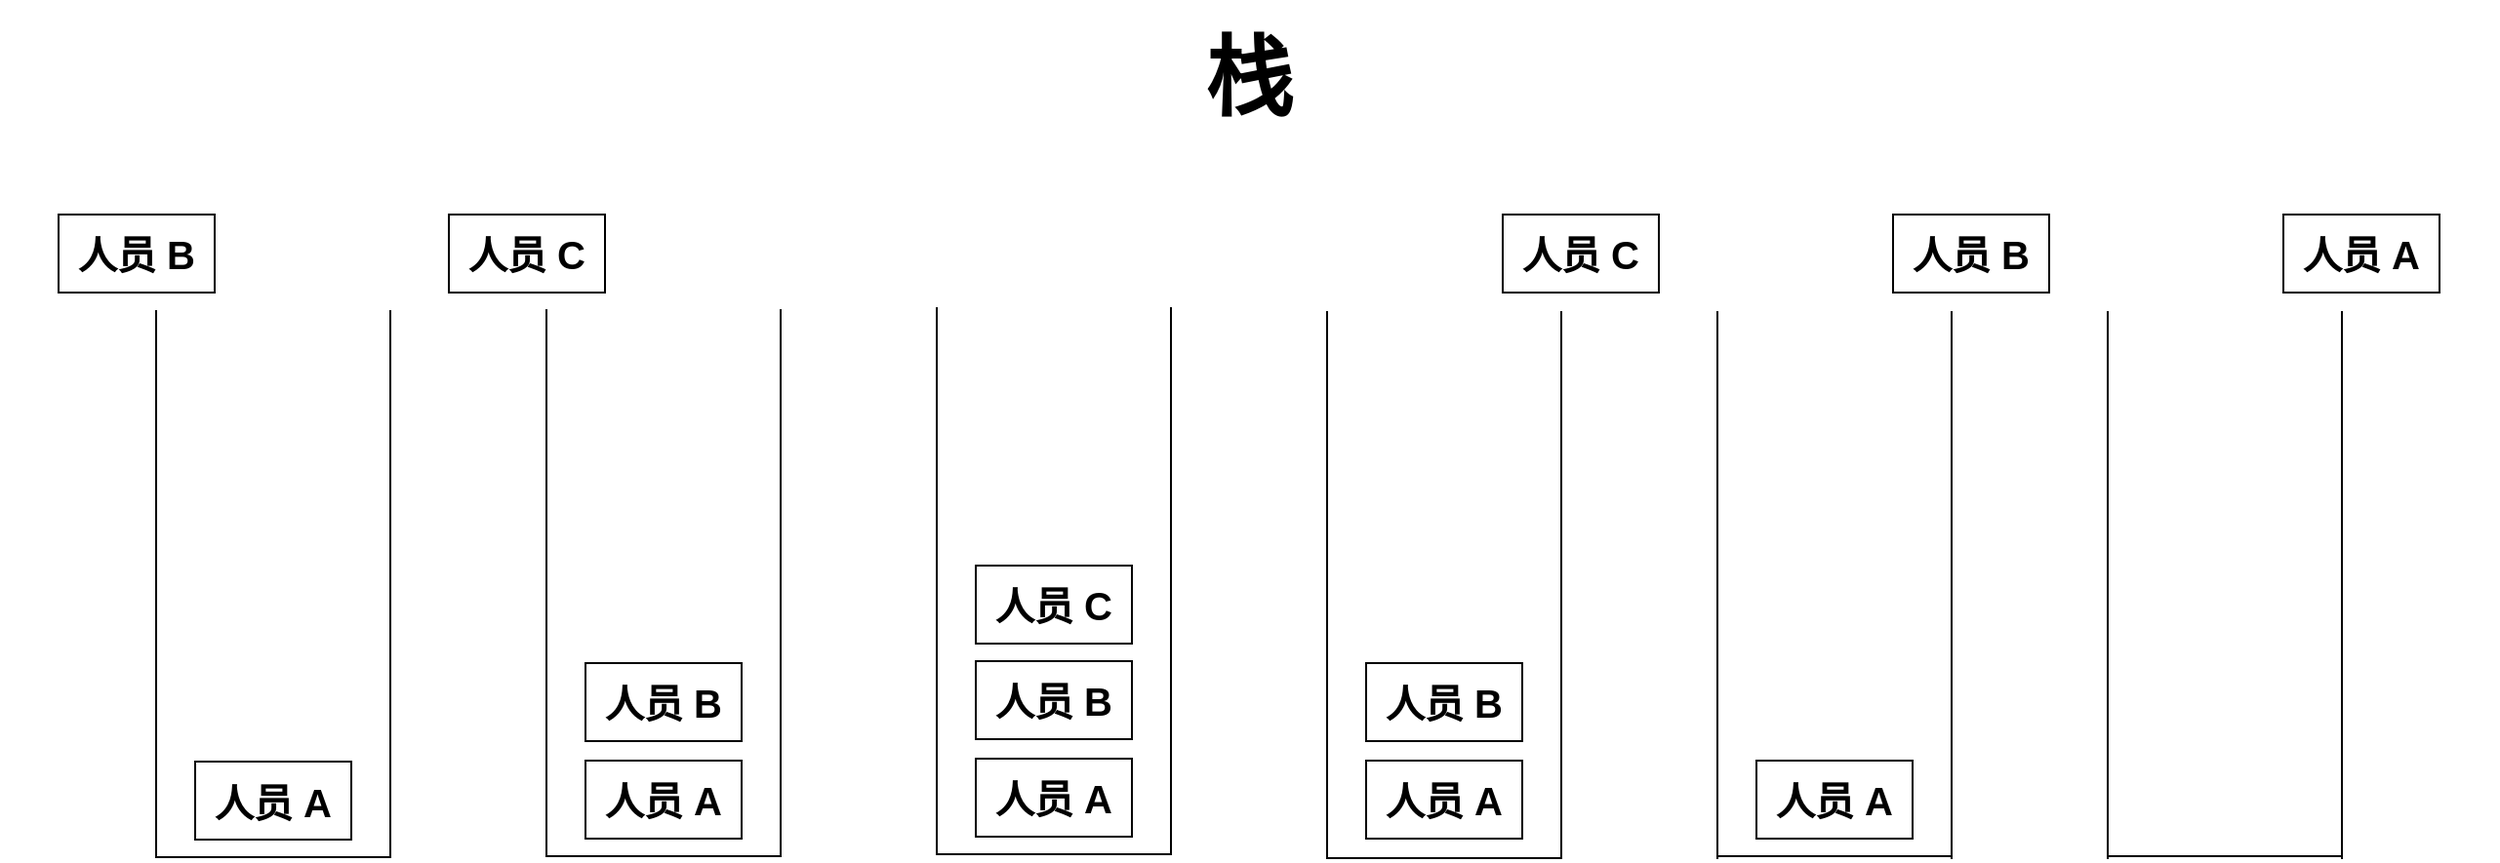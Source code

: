 <mxfile version="14.5.1" type="device"><diagram id="PZp1w7Wf3KCEyaVXAzAy" name="第 1 页"><mxGraphModel dx="1851" dy="592" grid="1" gridSize="10" guides="1" tooltips="1" connect="1" arrows="1" fold="1" page="1" pageScale="1" pageWidth="827" pageHeight="1169" math="0" shadow="0"><root><mxCell id="0"/><mxCell id="1" parent="0"/><mxCell id="5A6128jVfZrXk4wZtYcK-4" value="" style="shape=partialRectangle;whiteSpace=wrap;html=1;top=0;bottom=0;fillColor=none;fontStyle=1;fontSize=20;" vertex="1" parent="1"><mxGeometry x="120" y="200" width="120" height="280" as="geometry"/></mxCell><mxCell id="5A6128jVfZrXk4wZtYcK-8" value="人员 C" style="rounded=0;whiteSpace=wrap;html=1;fontStyle=1;fontSize=20;" vertex="1" parent="1"><mxGeometry x="210" y="150" width="80" height="40" as="geometry"/></mxCell><mxCell id="5A6128jVfZrXk4wZtYcK-9" value="人员 B" style="rounded=0;whiteSpace=wrap;html=1;fontStyle=1;fontSize=20;" vertex="1" parent="1"><mxGeometry x="140" y="380" width="80" height="40" as="geometry"/></mxCell><mxCell id="5A6128jVfZrXk4wZtYcK-10" value="人员 A" style="rounded=0;whiteSpace=wrap;html=1;fontStyle=1;fontSize=20;" vertex="1" parent="1"><mxGeometry x="140" y="430" width="80" height="40" as="geometry"/></mxCell><mxCell id="5A6128jVfZrXk4wZtYcK-11" value="" style="shape=partialRectangle;whiteSpace=wrap;html=1;top=0;bottom=0;fillColor=none;fontStyle=1;fontSize=20;" vertex="1" parent="1"><mxGeometry x="320" y="200" width="120" height="280" as="geometry"/></mxCell><mxCell id="5A6128jVfZrXk4wZtYcK-18" value="" style="shape=partialRectangle;whiteSpace=wrap;html=1;top=0;bottom=0;fillColor=none;fontStyle=1;fontSize=20;" vertex="1" parent="1"><mxGeometry x="520" y="200" width="120" height="280" as="geometry"/></mxCell><mxCell id="5A6128jVfZrXk4wZtYcK-24" value="栈" style="text;html=1;strokeColor=none;fillColor=none;align=center;verticalAlign=middle;whiteSpace=wrap;rounded=0;fontSize=45;fontStyle=1" vertex="1" parent="1"><mxGeometry x="-560" y="40" width="1280" height="80" as="geometry"/></mxCell><mxCell id="5A6128jVfZrXk4wZtYcK-25" value="" style="endArrow=none;html=1;" edge="1" parent="1"><mxGeometry width="50" height="50" relative="1" as="geometry"><mxPoint x="120" y="480" as="sourcePoint"/><mxPoint x="240" y="480" as="targetPoint"/></mxGeometry></mxCell><mxCell id="5A6128jVfZrXk4wZtYcK-26" value="" style="endArrow=none;html=1;" edge="1" parent="1"><mxGeometry width="50" height="50" relative="1" as="geometry"><mxPoint x="520" y="479" as="sourcePoint"/><mxPoint x="640" y="479" as="targetPoint"/></mxGeometry></mxCell><mxCell id="5A6128jVfZrXk4wZtYcK-27" value="" style="endArrow=none;html=1;" edge="1" parent="1"><mxGeometry width="50" height="50" relative="1" as="geometry"><mxPoint x="320" y="479" as="sourcePoint"/><mxPoint x="440" y="479" as="targetPoint"/></mxGeometry></mxCell><mxCell id="5A6128jVfZrXk4wZtYcK-29" value="人员 B" style="rounded=0;whiteSpace=wrap;html=1;fontStyle=1;fontSize=20;" vertex="1" parent="1"><mxGeometry x="410" y="150" width="80" height="40" as="geometry"/></mxCell><mxCell id="5A6128jVfZrXk4wZtYcK-30" value="人员 A" style="rounded=0;whiteSpace=wrap;html=1;fontStyle=1;fontSize=20;" vertex="1" parent="1"><mxGeometry x="340" y="430" width="80" height="40" as="geometry"/></mxCell><mxCell id="5A6128jVfZrXk4wZtYcK-33" value="人员 A" style="rounded=0;whiteSpace=wrap;html=1;fontStyle=1;fontSize=20;" vertex="1" parent="1"><mxGeometry x="610" y="150" width="80" height="40" as="geometry"/></mxCell><mxCell id="5A6128jVfZrXk4wZtYcK-34" value="" style="shape=partialRectangle;whiteSpace=wrap;html=1;top=0;bottom=0;fillColor=none;fontStyle=1;fontSize=20;" vertex="1" parent="1"><mxGeometry x="-280" y="199" width="120" height="280" as="geometry"/></mxCell><mxCell id="5A6128jVfZrXk4wZtYcK-35" value="人员 B" style="rounded=0;whiteSpace=wrap;html=1;fontStyle=1;fontSize=20;" vertex="1" parent="1"><mxGeometry x="-530" y="150" width="80" height="40" as="geometry"/></mxCell><mxCell id="5A6128jVfZrXk4wZtYcK-36" value="人员 A" style="rounded=0;whiteSpace=wrap;html=1;fontStyle=1;fontSize=20;" vertex="1" parent="1"><mxGeometry x="-260" y="430" width="80" height="40" as="geometry"/></mxCell><mxCell id="5A6128jVfZrXk4wZtYcK-37" value="" style="endArrow=none;html=1;" edge="1" parent="1"><mxGeometry width="50" height="50" relative="1" as="geometry"><mxPoint x="-280" y="479" as="sourcePoint"/><mxPoint x="-160" y="479" as="targetPoint"/></mxGeometry></mxCell><mxCell id="5A6128jVfZrXk4wZtYcK-38" value="" style="shape=partialRectangle;whiteSpace=wrap;html=1;top=0;bottom=0;fillColor=none;fontStyle=1;fontSize=20;" vertex="1" parent="1"><mxGeometry x="-480" y="199.5" width="120" height="280" as="geometry"/></mxCell><mxCell id="5A6128jVfZrXk4wZtYcK-39" value="人员 A" style="rounded=0;whiteSpace=wrap;html=1;fontStyle=1;fontSize=20;" vertex="1" parent="1"><mxGeometry x="-460" y="430.5" width="80" height="40" as="geometry"/></mxCell><mxCell id="5A6128jVfZrXk4wZtYcK-40" value="" style="endArrow=none;html=1;" edge="1" parent="1"><mxGeometry width="50" height="50" relative="1" as="geometry"><mxPoint x="-480" y="479.5" as="sourcePoint"/><mxPoint x="-360" y="479.5" as="targetPoint"/></mxGeometry></mxCell><mxCell id="5A6128jVfZrXk4wZtYcK-41" value="人员 B" style="rounded=0;whiteSpace=wrap;html=1;fontStyle=1;fontSize=20;" vertex="1" parent="1"><mxGeometry x="-260" y="380" width="80" height="40" as="geometry"/></mxCell><mxCell id="5A6128jVfZrXk4wZtYcK-42" value="人员 C" style="rounded=0;whiteSpace=wrap;html=1;fontStyle=1;fontSize=20;" vertex="1" parent="1"><mxGeometry x="-330" y="150" width="80" height="40" as="geometry"/></mxCell><mxCell id="5A6128jVfZrXk4wZtYcK-43" value="" style="shape=partialRectangle;whiteSpace=wrap;html=1;top=0;bottom=0;fillColor=none;fontStyle=1;fontSize=20;" vertex="1" parent="1"><mxGeometry x="-80" y="198" width="120" height="280" as="geometry"/></mxCell><mxCell id="5A6128jVfZrXk4wZtYcK-44" value="人员 A" style="rounded=0;whiteSpace=wrap;html=1;fontStyle=1;fontSize=20;" vertex="1" parent="1"><mxGeometry x="-60" y="429" width="80" height="40" as="geometry"/></mxCell><mxCell id="5A6128jVfZrXk4wZtYcK-45" value="" style="endArrow=none;html=1;" edge="1" parent="1"><mxGeometry width="50" height="50" relative="1" as="geometry"><mxPoint x="-80" y="478" as="sourcePoint"/><mxPoint x="40" y="478" as="targetPoint"/></mxGeometry></mxCell><mxCell id="5A6128jVfZrXk4wZtYcK-46" value="人员 B" style="rounded=0;whiteSpace=wrap;html=1;fontStyle=1;fontSize=20;" vertex="1" parent="1"><mxGeometry x="-60" y="379" width="80" height="40" as="geometry"/></mxCell><mxCell id="5A6128jVfZrXk4wZtYcK-47" value="人员 C" style="rounded=0;whiteSpace=wrap;html=1;fontStyle=1;fontSize=20;" vertex="1" parent="1"><mxGeometry x="-60" y="330" width="80" height="40" as="geometry"/></mxCell></root></mxGraphModel></diagram></mxfile>